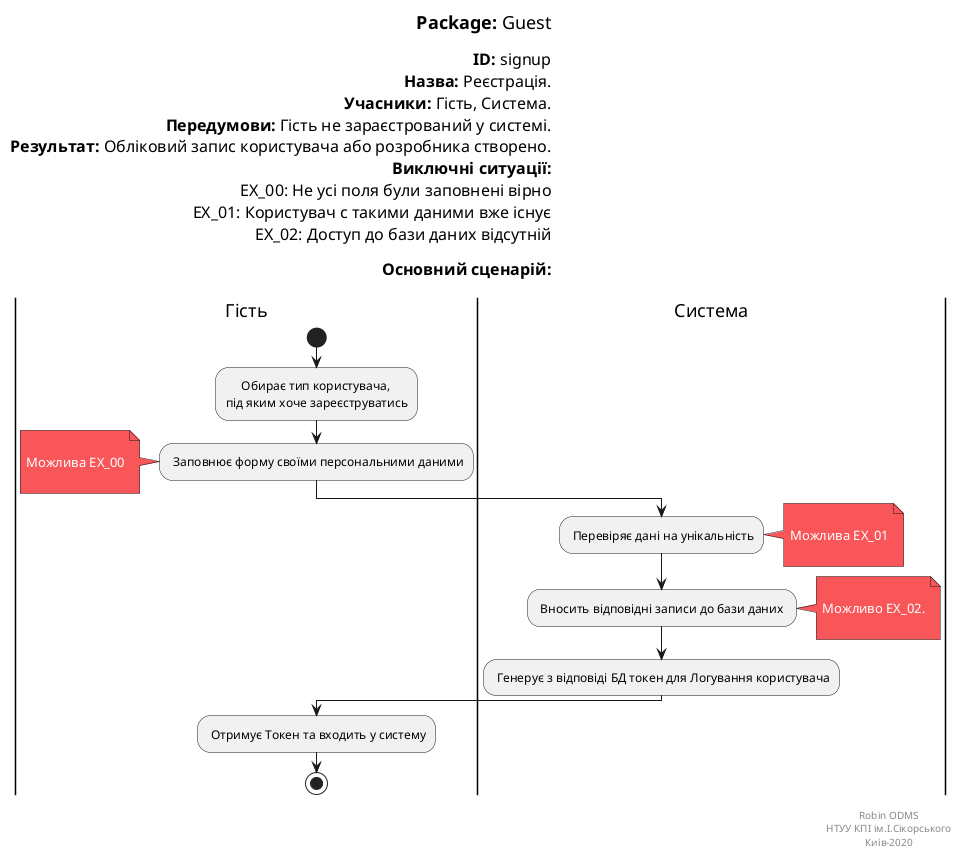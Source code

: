 @startuml UserSignup

skinparam	shadowing false
skinparam Note {
	BackgroundColor #f85658
	FontColor #ffffff
}

left header
<font color=000 size=18><b>Package:</b> Guest

<font color=000 size=16><b>ID:</b> signup
<font color=000 size=16><b>Назва:</b> Реєстрація.
<font color=000 size=16><b>Учасники:</b> Гість, Система.
<font color=000 size=16><b>Передумови:</b> Гість не зараєстрований у системі.
<font color=000 size=16><b>Результат:</b> Обліковий запис користувача або розробника створено.
<font color=000 size=16><b>Виключні ситуації:</b>
<font color=000 size=16> EX_00: Не усі поля були заповнені вірно
<font color=000 size=16> EX_01: Користувач с такими даними вже існує
<font color=000 size=16> EX_02: Доступ до бази даних відсутній

<font color=000 size=16><b>Основний сценарій:</b>

end header

|Гість|
start
:     Обирає тип користувача,
під яким хоче зареєструватись;

: Заповнює форму своїми персональними даними;
note left

	Можлива EX_00

end note

|Система|

: Перевіряє дані на унікальність;

note right

	Можлива EX_01

end note

: Вносить відповідні записи до бази даних ;
note right

Можливо EX_02.

end note

: Генерує з відповіді БД токен для Логування користувача;

|Гість|
: Отримує Токен та входить у систему;

stop;

right footer

Robin ODMS
НТУУ КПІ ім.І.Сікорського
Киів-2020
end footer

@enduml
